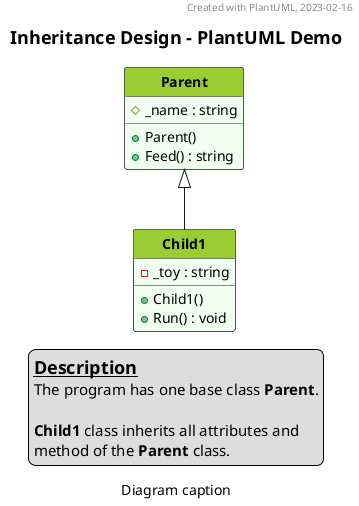 @startuml UML_diagram

'--Formatting options--
hide circle
hide empty members

'--Styling--
'skinparam BackgroundColor White|LightGreen
skinparam TitleFontSize 18
skinparam NoteBackgroundColor Yellow
skinparam LegendFontSize 15
<style>
classDiagram {
  class {
    '-attributes and methods-
    BackgroundColor #f0fff0
    '-class name-
    header {
      FontStyle bold
      BackgroundColor YellowGreen
    }
  }
</style>

'--Header, title, caption--
header Created with PlantUML, 2023-02-16
title Inheritance Design - PlantUML Demo
caption Diagram caption

'--Main--
class Parent {
  # _name : string
  + Parent()
  + Feed() : string
}

class Child1 extends Parent {
  - _toy : string
  + Child1()
  + Run() : void
}

'--Description--
legend bottom
<size:18>__**Description**__
The program has one base class **Parent**.

**Child1** class inherits all attributes and
method of the **Parent** class.
endlegend

@enduml